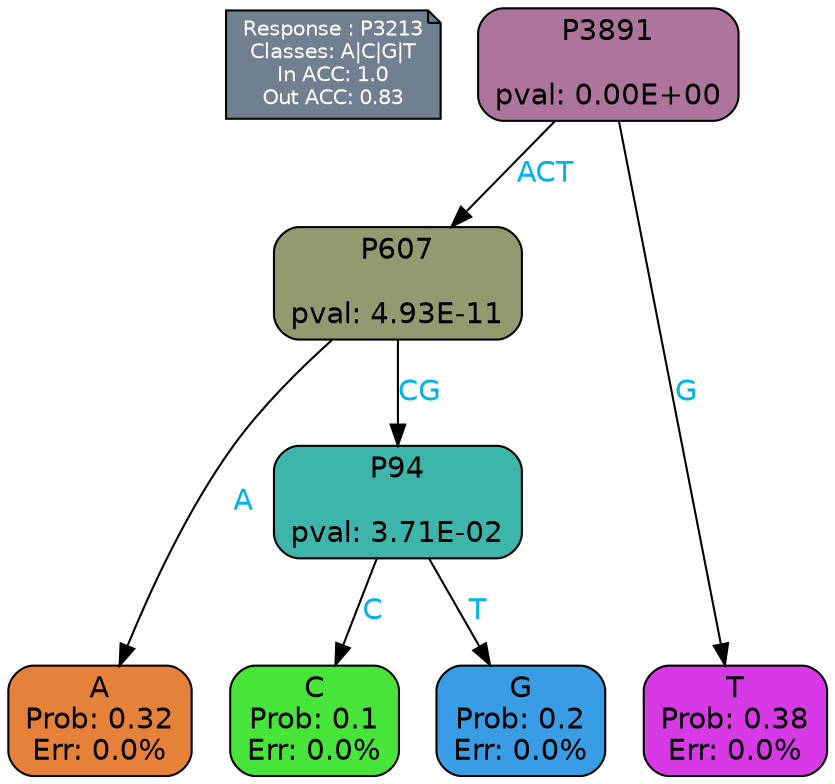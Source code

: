 digraph Tree {
node [shape=box, style="filled, rounded", color="black", fontname=helvetica] ;
graph [ranksep=equally, splines=polylines, bgcolor=transparent, dpi=600] ;
edge [fontname=helvetica] ;
LEGEND [label="Response : P3213
Classes: A|C|G|T
In ACC: 1.0
Out ACC: 0.83
",shape=note,align=left,style=filled,fillcolor="slategray",fontcolor="white",fontsize=10];1 [label="P3891

pval: 0.00E+00", fillcolor="#ae759c"] ;
2 [label="P607

pval: 4.93E-11", fillcolor="#95996f"] ;
3 [label="A
Prob: 0.32
Err: 0.0%", fillcolor="#e58139"] ;
4 [label="P94

pval: 3.71E-02", fillcolor="#3db5ab"] ;
5 [label="C
Prob: 0.1
Err: 0.0%", fillcolor="#47e539"] ;
6 [label="G
Prob: 0.2
Err: 0.0%", fillcolor="#399de5"] ;
7 [label="T
Prob: 0.38
Err: 0.0%", fillcolor="#d739e5"] ;
1 -> 2 [label="ACT",fontcolor=deepskyblue2] ;
1 -> 7 [label="G",fontcolor=deepskyblue2] ;
2 -> 3 [label="A",fontcolor=deepskyblue2] ;
2 -> 4 [label="CG",fontcolor=deepskyblue2] ;
4 -> 5 [label="C",fontcolor=deepskyblue2] ;
4 -> 6 [label="T",fontcolor=deepskyblue2] ;
{rank = same; 3;5;6;7;}{rank = same; LEGEND;1;}}